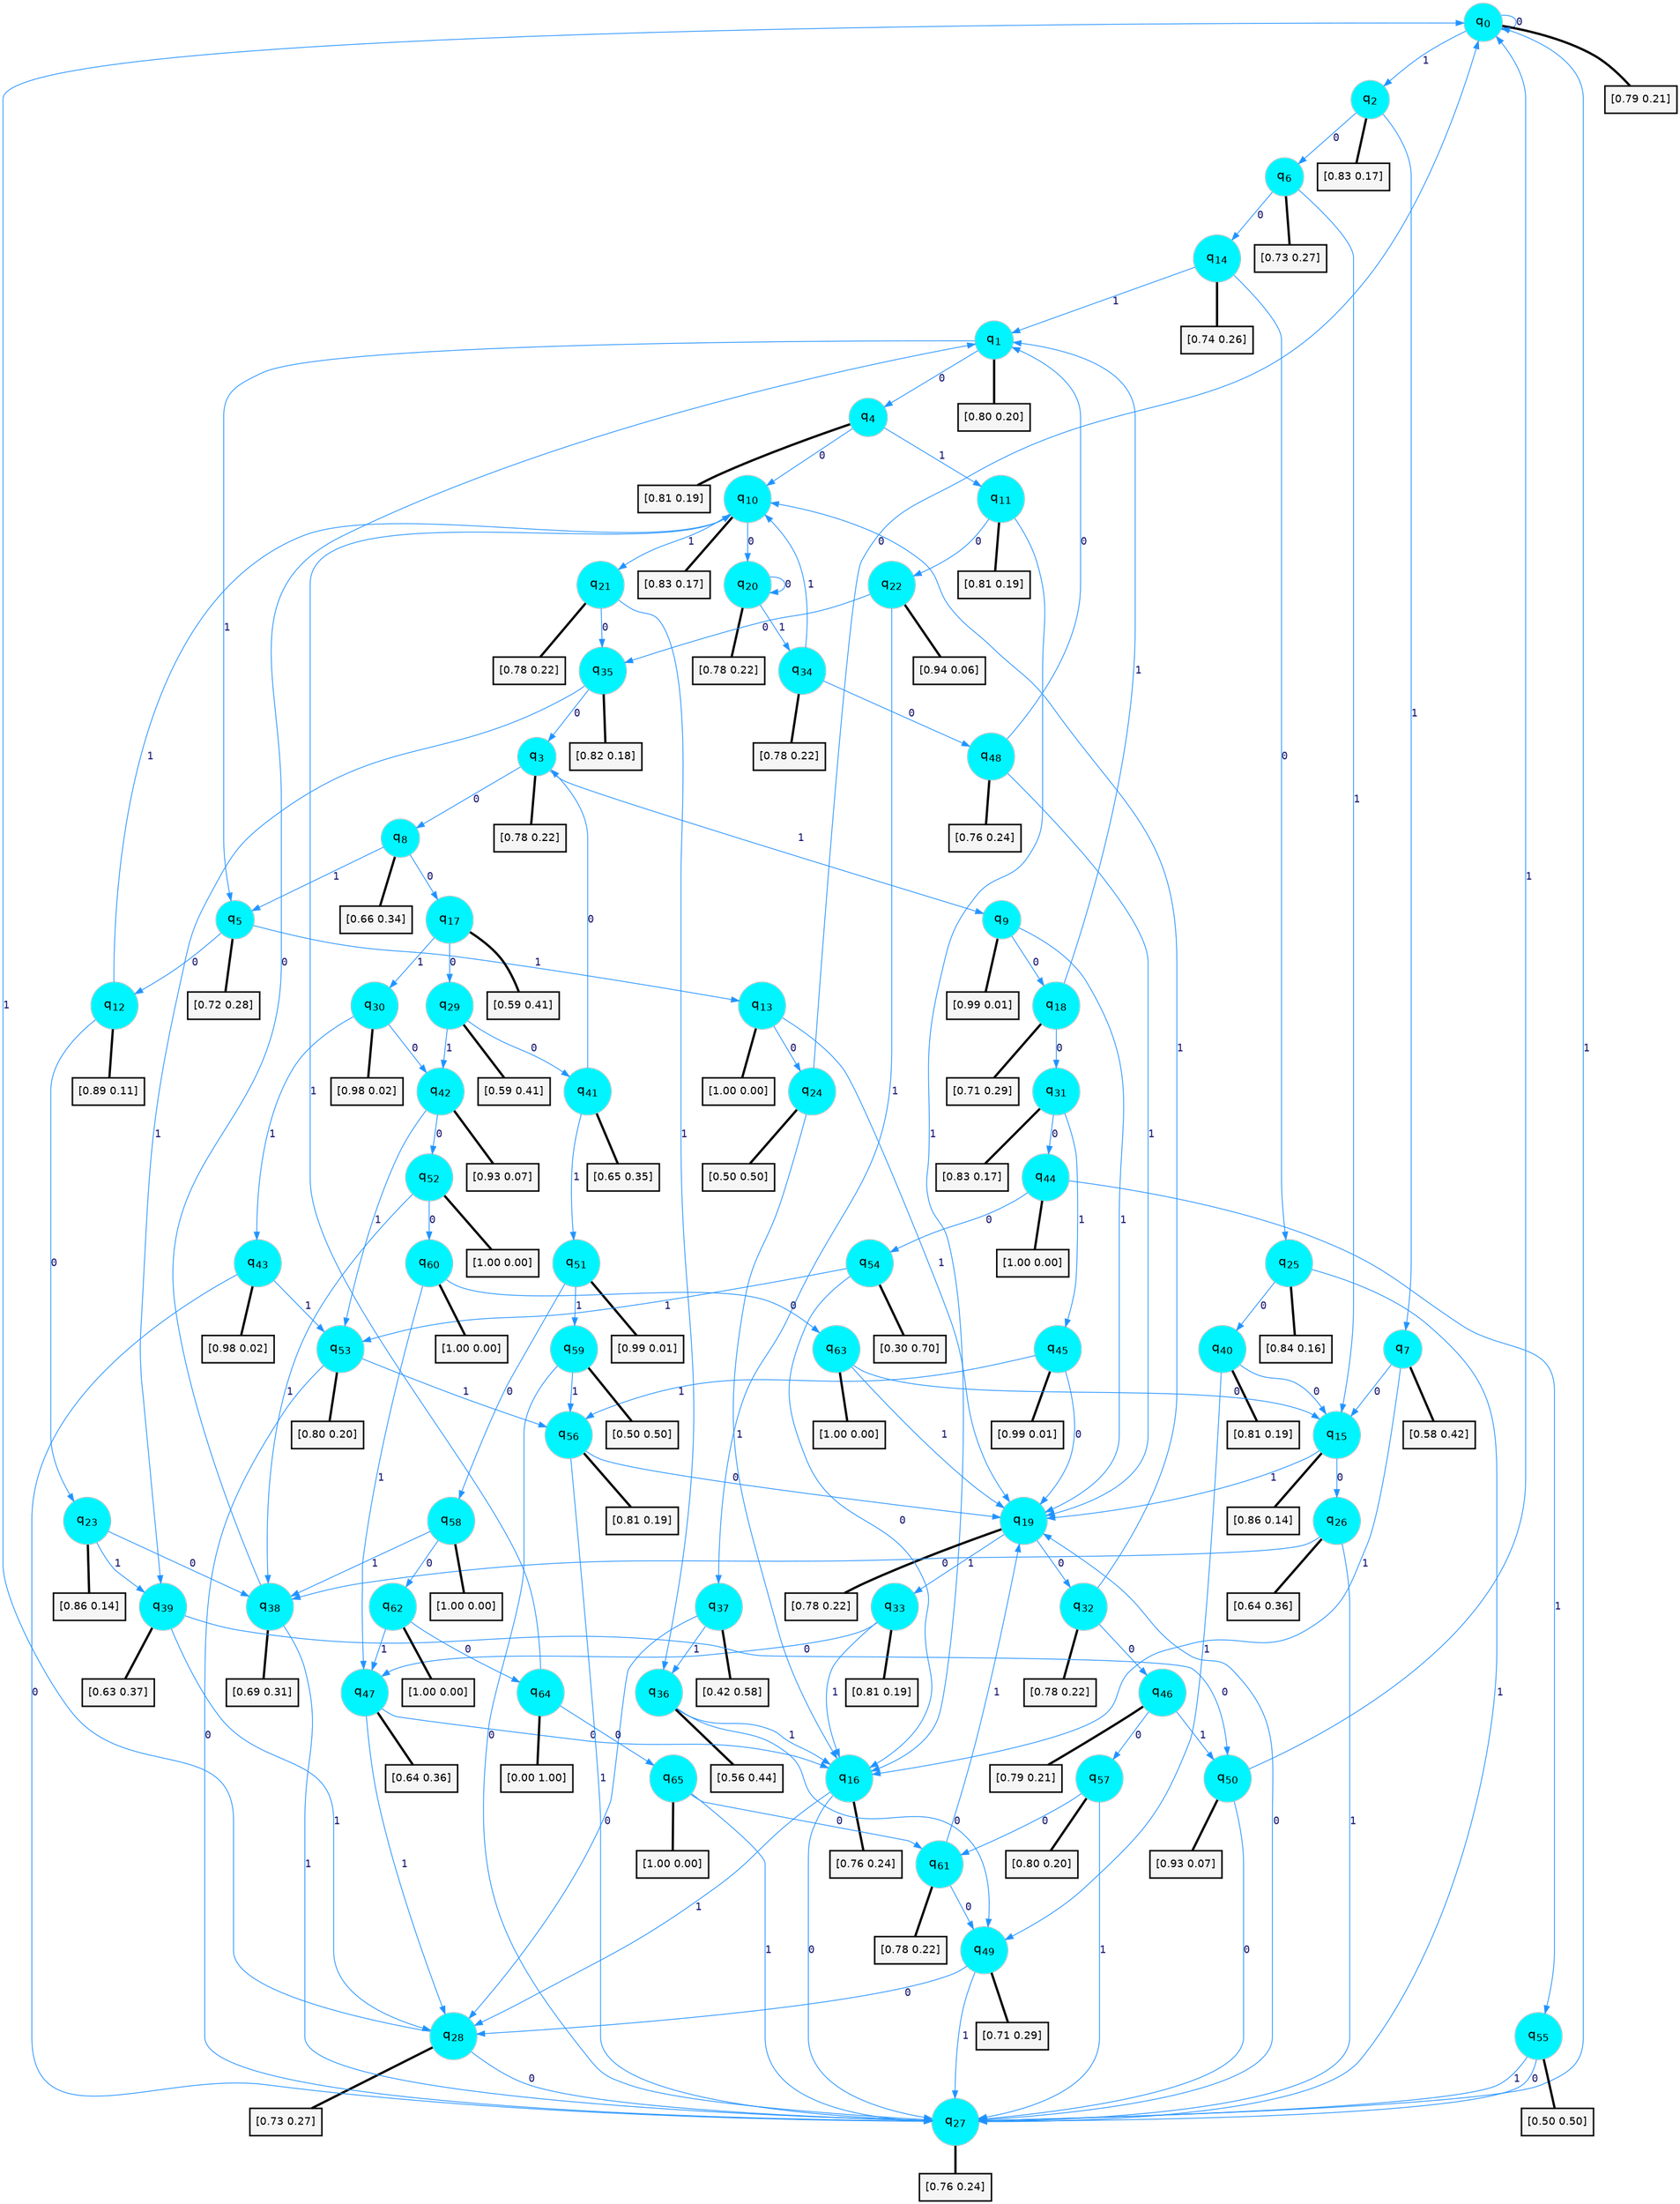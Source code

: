 digraph G {
graph [
bgcolor=transparent, dpi=300, rankdir=TD, size="40,25"];
node [
color=gray, fillcolor=turquoise1, fontcolor=black, fontname=Helvetica, fontsize=16, fontweight=bold, shape=circle, style=filled];
edge [
arrowsize=1, color=dodgerblue1, fontcolor=midnightblue, fontname=courier, fontweight=bold, penwidth=1, style=solid, weight=20];
0[label=<q<SUB>0</SUB>>];
1[label=<q<SUB>1</SUB>>];
2[label=<q<SUB>2</SUB>>];
3[label=<q<SUB>3</SUB>>];
4[label=<q<SUB>4</SUB>>];
5[label=<q<SUB>5</SUB>>];
6[label=<q<SUB>6</SUB>>];
7[label=<q<SUB>7</SUB>>];
8[label=<q<SUB>8</SUB>>];
9[label=<q<SUB>9</SUB>>];
10[label=<q<SUB>10</SUB>>];
11[label=<q<SUB>11</SUB>>];
12[label=<q<SUB>12</SUB>>];
13[label=<q<SUB>13</SUB>>];
14[label=<q<SUB>14</SUB>>];
15[label=<q<SUB>15</SUB>>];
16[label=<q<SUB>16</SUB>>];
17[label=<q<SUB>17</SUB>>];
18[label=<q<SUB>18</SUB>>];
19[label=<q<SUB>19</SUB>>];
20[label=<q<SUB>20</SUB>>];
21[label=<q<SUB>21</SUB>>];
22[label=<q<SUB>22</SUB>>];
23[label=<q<SUB>23</SUB>>];
24[label=<q<SUB>24</SUB>>];
25[label=<q<SUB>25</SUB>>];
26[label=<q<SUB>26</SUB>>];
27[label=<q<SUB>27</SUB>>];
28[label=<q<SUB>28</SUB>>];
29[label=<q<SUB>29</SUB>>];
30[label=<q<SUB>30</SUB>>];
31[label=<q<SUB>31</SUB>>];
32[label=<q<SUB>32</SUB>>];
33[label=<q<SUB>33</SUB>>];
34[label=<q<SUB>34</SUB>>];
35[label=<q<SUB>35</SUB>>];
36[label=<q<SUB>36</SUB>>];
37[label=<q<SUB>37</SUB>>];
38[label=<q<SUB>38</SUB>>];
39[label=<q<SUB>39</SUB>>];
40[label=<q<SUB>40</SUB>>];
41[label=<q<SUB>41</SUB>>];
42[label=<q<SUB>42</SUB>>];
43[label=<q<SUB>43</SUB>>];
44[label=<q<SUB>44</SUB>>];
45[label=<q<SUB>45</SUB>>];
46[label=<q<SUB>46</SUB>>];
47[label=<q<SUB>47</SUB>>];
48[label=<q<SUB>48</SUB>>];
49[label=<q<SUB>49</SUB>>];
50[label=<q<SUB>50</SUB>>];
51[label=<q<SUB>51</SUB>>];
52[label=<q<SUB>52</SUB>>];
53[label=<q<SUB>53</SUB>>];
54[label=<q<SUB>54</SUB>>];
55[label=<q<SUB>55</SUB>>];
56[label=<q<SUB>56</SUB>>];
57[label=<q<SUB>57</SUB>>];
58[label=<q<SUB>58</SUB>>];
59[label=<q<SUB>59</SUB>>];
60[label=<q<SUB>60</SUB>>];
61[label=<q<SUB>61</SUB>>];
62[label=<q<SUB>62</SUB>>];
63[label=<q<SUB>63</SUB>>];
64[label=<q<SUB>64</SUB>>];
65[label=<q<SUB>65</SUB>>];
66[label="[0.79 0.21]", shape=box,fontcolor=black, fontname=Helvetica, fontsize=14, penwidth=2, fillcolor=whitesmoke,color=black];
67[label="[0.80 0.20]", shape=box,fontcolor=black, fontname=Helvetica, fontsize=14, penwidth=2, fillcolor=whitesmoke,color=black];
68[label="[0.83 0.17]", shape=box,fontcolor=black, fontname=Helvetica, fontsize=14, penwidth=2, fillcolor=whitesmoke,color=black];
69[label="[0.78 0.22]", shape=box,fontcolor=black, fontname=Helvetica, fontsize=14, penwidth=2, fillcolor=whitesmoke,color=black];
70[label="[0.81 0.19]", shape=box,fontcolor=black, fontname=Helvetica, fontsize=14, penwidth=2, fillcolor=whitesmoke,color=black];
71[label="[0.72 0.28]", shape=box,fontcolor=black, fontname=Helvetica, fontsize=14, penwidth=2, fillcolor=whitesmoke,color=black];
72[label="[0.73 0.27]", shape=box,fontcolor=black, fontname=Helvetica, fontsize=14, penwidth=2, fillcolor=whitesmoke,color=black];
73[label="[0.58 0.42]", shape=box,fontcolor=black, fontname=Helvetica, fontsize=14, penwidth=2, fillcolor=whitesmoke,color=black];
74[label="[0.66 0.34]", shape=box,fontcolor=black, fontname=Helvetica, fontsize=14, penwidth=2, fillcolor=whitesmoke,color=black];
75[label="[0.99 0.01]", shape=box,fontcolor=black, fontname=Helvetica, fontsize=14, penwidth=2, fillcolor=whitesmoke,color=black];
76[label="[0.83 0.17]", shape=box,fontcolor=black, fontname=Helvetica, fontsize=14, penwidth=2, fillcolor=whitesmoke,color=black];
77[label="[0.81 0.19]", shape=box,fontcolor=black, fontname=Helvetica, fontsize=14, penwidth=2, fillcolor=whitesmoke,color=black];
78[label="[0.89 0.11]", shape=box,fontcolor=black, fontname=Helvetica, fontsize=14, penwidth=2, fillcolor=whitesmoke,color=black];
79[label="[1.00 0.00]", shape=box,fontcolor=black, fontname=Helvetica, fontsize=14, penwidth=2, fillcolor=whitesmoke,color=black];
80[label="[0.74 0.26]", shape=box,fontcolor=black, fontname=Helvetica, fontsize=14, penwidth=2, fillcolor=whitesmoke,color=black];
81[label="[0.86 0.14]", shape=box,fontcolor=black, fontname=Helvetica, fontsize=14, penwidth=2, fillcolor=whitesmoke,color=black];
82[label="[0.76 0.24]", shape=box,fontcolor=black, fontname=Helvetica, fontsize=14, penwidth=2, fillcolor=whitesmoke,color=black];
83[label="[0.59 0.41]", shape=box,fontcolor=black, fontname=Helvetica, fontsize=14, penwidth=2, fillcolor=whitesmoke,color=black];
84[label="[0.71 0.29]", shape=box,fontcolor=black, fontname=Helvetica, fontsize=14, penwidth=2, fillcolor=whitesmoke,color=black];
85[label="[0.78 0.22]", shape=box,fontcolor=black, fontname=Helvetica, fontsize=14, penwidth=2, fillcolor=whitesmoke,color=black];
86[label="[0.78 0.22]", shape=box,fontcolor=black, fontname=Helvetica, fontsize=14, penwidth=2, fillcolor=whitesmoke,color=black];
87[label="[0.78 0.22]", shape=box,fontcolor=black, fontname=Helvetica, fontsize=14, penwidth=2, fillcolor=whitesmoke,color=black];
88[label="[0.94 0.06]", shape=box,fontcolor=black, fontname=Helvetica, fontsize=14, penwidth=2, fillcolor=whitesmoke,color=black];
89[label="[0.86 0.14]", shape=box,fontcolor=black, fontname=Helvetica, fontsize=14, penwidth=2, fillcolor=whitesmoke,color=black];
90[label="[0.50 0.50]", shape=box,fontcolor=black, fontname=Helvetica, fontsize=14, penwidth=2, fillcolor=whitesmoke,color=black];
91[label="[0.84 0.16]", shape=box,fontcolor=black, fontname=Helvetica, fontsize=14, penwidth=2, fillcolor=whitesmoke,color=black];
92[label="[0.64 0.36]", shape=box,fontcolor=black, fontname=Helvetica, fontsize=14, penwidth=2, fillcolor=whitesmoke,color=black];
93[label="[0.76 0.24]", shape=box,fontcolor=black, fontname=Helvetica, fontsize=14, penwidth=2, fillcolor=whitesmoke,color=black];
94[label="[0.73 0.27]", shape=box,fontcolor=black, fontname=Helvetica, fontsize=14, penwidth=2, fillcolor=whitesmoke,color=black];
95[label="[0.59 0.41]", shape=box,fontcolor=black, fontname=Helvetica, fontsize=14, penwidth=2, fillcolor=whitesmoke,color=black];
96[label="[0.98 0.02]", shape=box,fontcolor=black, fontname=Helvetica, fontsize=14, penwidth=2, fillcolor=whitesmoke,color=black];
97[label="[0.83 0.17]", shape=box,fontcolor=black, fontname=Helvetica, fontsize=14, penwidth=2, fillcolor=whitesmoke,color=black];
98[label="[0.78 0.22]", shape=box,fontcolor=black, fontname=Helvetica, fontsize=14, penwidth=2, fillcolor=whitesmoke,color=black];
99[label="[0.81 0.19]", shape=box,fontcolor=black, fontname=Helvetica, fontsize=14, penwidth=2, fillcolor=whitesmoke,color=black];
100[label="[0.78 0.22]", shape=box,fontcolor=black, fontname=Helvetica, fontsize=14, penwidth=2, fillcolor=whitesmoke,color=black];
101[label="[0.82 0.18]", shape=box,fontcolor=black, fontname=Helvetica, fontsize=14, penwidth=2, fillcolor=whitesmoke,color=black];
102[label="[0.56 0.44]", shape=box,fontcolor=black, fontname=Helvetica, fontsize=14, penwidth=2, fillcolor=whitesmoke,color=black];
103[label="[0.42 0.58]", shape=box,fontcolor=black, fontname=Helvetica, fontsize=14, penwidth=2, fillcolor=whitesmoke,color=black];
104[label="[0.69 0.31]", shape=box,fontcolor=black, fontname=Helvetica, fontsize=14, penwidth=2, fillcolor=whitesmoke,color=black];
105[label="[0.63 0.37]", shape=box,fontcolor=black, fontname=Helvetica, fontsize=14, penwidth=2, fillcolor=whitesmoke,color=black];
106[label="[0.81 0.19]", shape=box,fontcolor=black, fontname=Helvetica, fontsize=14, penwidth=2, fillcolor=whitesmoke,color=black];
107[label="[0.65 0.35]", shape=box,fontcolor=black, fontname=Helvetica, fontsize=14, penwidth=2, fillcolor=whitesmoke,color=black];
108[label="[0.93 0.07]", shape=box,fontcolor=black, fontname=Helvetica, fontsize=14, penwidth=2, fillcolor=whitesmoke,color=black];
109[label="[0.98 0.02]", shape=box,fontcolor=black, fontname=Helvetica, fontsize=14, penwidth=2, fillcolor=whitesmoke,color=black];
110[label="[1.00 0.00]", shape=box,fontcolor=black, fontname=Helvetica, fontsize=14, penwidth=2, fillcolor=whitesmoke,color=black];
111[label="[0.99 0.01]", shape=box,fontcolor=black, fontname=Helvetica, fontsize=14, penwidth=2, fillcolor=whitesmoke,color=black];
112[label="[0.79 0.21]", shape=box,fontcolor=black, fontname=Helvetica, fontsize=14, penwidth=2, fillcolor=whitesmoke,color=black];
113[label="[0.64 0.36]", shape=box,fontcolor=black, fontname=Helvetica, fontsize=14, penwidth=2, fillcolor=whitesmoke,color=black];
114[label="[0.76 0.24]", shape=box,fontcolor=black, fontname=Helvetica, fontsize=14, penwidth=2, fillcolor=whitesmoke,color=black];
115[label="[0.71 0.29]", shape=box,fontcolor=black, fontname=Helvetica, fontsize=14, penwidth=2, fillcolor=whitesmoke,color=black];
116[label="[0.93 0.07]", shape=box,fontcolor=black, fontname=Helvetica, fontsize=14, penwidth=2, fillcolor=whitesmoke,color=black];
117[label="[0.99 0.01]", shape=box,fontcolor=black, fontname=Helvetica, fontsize=14, penwidth=2, fillcolor=whitesmoke,color=black];
118[label="[1.00 0.00]", shape=box,fontcolor=black, fontname=Helvetica, fontsize=14, penwidth=2, fillcolor=whitesmoke,color=black];
119[label="[0.80 0.20]", shape=box,fontcolor=black, fontname=Helvetica, fontsize=14, penwidth=2, fillcolor=whitesmoke,color=black];
120[label="[0.30 0.70]", shape=box,fontcolor=black, fontname=Helvetica, fontsize=14, penwidth=2, fillcolor=whitesmoke,color=black];
121[label="[0.50 0.50]", shape=box,fontcolor=black, fontname=Helvetica, fontsize=14, penwidth=2, fillcolor=whitesmoke,color=black];
122[label="[0.81 0.19]", shape=box,fontcolor=black, fontname=Helvetica, fontsize=14, penwidth=2, fillcolor=whitesmoke,color=black];
123[label="[0.80 0.20]", shape=box,fontcolor=black, fontname=Helvetica, fontsize=14, penwidth=2, fillcolor=whitesmoke,color=black];
124[label="[1.00 0.00]", shape=box,fontcolor=black, fontname=Helvetica, fontsize=14, penwidth=2, fillcolor=whitesmoke,color=black];
125[label="[0.50 0.50]", shape=box,fontcolor=black, fontname=Helvetica, fontsize=14, penwidth=2, fillcolor=whitesmoke,color=black];
126[label="[1.00 0.00]", shape=box,fontcolor=black, fontname=Helvetica, fontsize=14, penwidth=2, fillcolor=whitesmoke,color=black];
127[label="[0.78 0.22]", shape=box,fontcolor=black, fontname=Helvetica, fontsize=14, penwidth=2, fillcolor=whitesmoke,color=black];
128[label="[1.00 0.00]", shape=box,fontcolor=black, fontname=Helvetica, fontsize=14, penwidth=2, fillcolor=whitesmoke,color=black];
129[label="[1.00 0.00]", shape=box,fontcolor=black, fontname=Helvetica, fontsize=14, penwidth=2, fillcolor=whitesmoke,color=black];
130[label="[0.00 1.00]", shape=box,fontcolor=black, fontname=Helvetica, fontsize=14, penwidth=2, fillcolor=whitesmoke,color=black];
131[label="[1.00 0.00]", shape=box,fontcolor=black, fontname=Helvetica, fontsize=14, penwidth=2, fillcolor=whitesmoke,color=black];
0->0 [label=0];
0->2 [label=1];
0->66 [arrowhead=none, penwidth=3,color=black];
1->4 [label=0];
1->5 [label=1];
1->67 [arrowhead=none, penwidth=3,color=black];
2->6 [label=0];
2->7 [label=1];
2->68 [arrowhead=none, penwidth=3,color=black];
3->8 [label=0];
3->9 [label=1];
3->69 [arrowhead=none, penwidth=3,color=black];
4->10 [label=0];
4->11 [label=1];
4->70 [arrowhead=none, penwidth=3,color=black];
5->12 [label=0];
5->13 [label=1];
5->71 [arrowhead=none, penwidth=3,color=black];
6->14 [label=0];
6->15 [label=1];
6->72 [arrowhead=none, penwidth=3,color=black];
7->15 [label=0];
7->16 [label=1];
7->73 [arrowhead=none, penwidth=3,color=black];
8->17 [label=0];
8->5 [label=1];
8->74 [arrowhead=none, penwidth=3,color=black];
9->18 [label=0];
9->19 [label=1];
9->75 [arrowhead=none, penwidth=3,color=black];
10->20 [label=0];
10->21 [label=1];
10->76 [arrowhead=none, penwidth=3,color=black];
11->22 [label=0];
11->16 [label=1];
11->77 [arrowhead=none, penwidth=3,color=black];
12->23 [label=0];
12->10 [label=1];
12->78 [arrowhead=none, penwidth=3,color=black];
13->24 [label=0];
13->19 [label=1];
13->79 [arrowhead=none, penwidth=3,color=black];
14->25 [label=0];
14->1 [label=1];
14->80 [arrowhead=none, penwidth=3,color=black];
15->26 [label=0];
15->19 [label=1];
15->81 [arrowhead=none, penwidth=3,color=black];
16->27 [label=0];
16->28 [label=1];
16->82 [arrowhead=none, penwidth=3,color=black];
17->29 [label=0];
17->30 [label=1];
17->83 [arrowhead=none, penwidth=3,color=black];
18->31 [label=0];
18->1 [label=1];
18->84 [arrowhead=none, penwidth=3,color=black];
19->32 [label=0];
19->33 [label=1];
19->85 [arrowhead=none, penwidth=3,color=black];
20->20 [label=0];
20->34 [label=1];
20->86 [arrowhead=none, penwidth=3,color=black];
21->35 [label=0];
21->36 [label=1];
21->87 [arrowhead=none, penwidth=3,color=black];
22->35 [label=0];
22->37 [label=1];
22->88 [arrowhead=none, penwidth=3,color=black];
23->38 [label=0];
23->39 [label=1];
23->89 [arrowhead=none, penwidth=3,color=black];
24->0 [label=0];
24->16 [label=1];
24->90 [arrowhead=none, penwidth=3,color=black];
25->40 [label=0];
25->27 [label=1];
25->91 [arrowhead=none, penwidth=3,color=black];
26->38 [label=0];
26->27 [label=1];
26->92 [arrowhead=none, penwidth=3,color=black];
27->19 [label=0];
27->0 [label=1];
27->93 [arrowhead=none, penwidth=3,color=black];
28->27 [label=0];
28->0 [label=1];
28->94 [arrowhead=none, penwidth=3,color=black];
29->41 [label=0];
29->42 [label=1];
29->95 [arrowhead=none, penwidth=3,color=black];
30->42 [label=0];
30->43 [label=1];
30->96 [arrowhead=none, penwidth=3,color=black];
31->44 [label=0];
31->45 [label=1];
31->97 [arrowhead=none, penwidth=3,color=black];
32->46 [label=0];
32->10 [label=1];
32->98 [arrowhead=none, penwidth=3,color=black];
33->47 [label=0];
33->16 [label=1];
33->99 [arrowhead=none, penwidth=3,color=black];
34->48 [label=0];
34->10 [label=1];
34->100 [arrowhead=none, penwidth=3,color=black];
35->3 [label=0];
35->39 [label=1];
35->101 [arrowhead=none, penwidth=3,color=black];
36->49 [label=0];
36->16 [label=1];
36->102 [arrowhead=none, penwidth=3,color=black];
37->28 [label=0];
37->36 [label=1];
37->103 [arrowhead=none, penwidth=3,color=black];
38->1 [label=0];
38->27 [label=1];
38->104 [arrowhead=none, penwidth=3,color=black];
39->50 [label=0];
39->28 [label=1];
39->105 [arrowhead=none, penwidth=3,color=black];
40->15 [label=0];
40->49 [label=1];
40->106 [arrowhead=none, penwidth=3,color=black];
41->3 [label=0];
41->51 [label=1];
41->107 [arrowhead=none, penwidth=3,color=black];
42->52 [label=0];
42->53 [label=1];
42->108 [arrowhead=none, penwidth=3,color=black];
43->27 [label=0];
43->53 [label=1];
43->109 [arrowhead=none, penwidth=3,color=black];
44->54 [label=0];
44->55 [label=1];
44->110 [arrowhead=none, penwidth=3,color=black];
45->19 [label=0];
45->56 [label=1];
45->111 [arrowhead=none, penwidth=3,color=black];
46->57 [label=0];
46->50 [label=1];
46->112 [arrowhead=none, penwidth=3,color=black];
47->16 [label=0];
47->28 [label=1];
47->113 [arrowhead=none, penwidth=3,color=black];
48->1 [label=0];
48->19 [label=1];
48->114 [arrowhead=none, penwidth=3,color=black];
49->28 [label=0];
49->27 [label=1];
49->115 [arrowhead=none, penwidth=3,color=black];
50->27 [label=0];
50->0 [label=1];
50->116 [arrowhead=none, penwidth=3,color=black];
51->58 [label=0];
51->59 [label=1];
51->117 [arrowhead=none, penwidth=3,color=black];
52->60 [label=0];
52->38 [label=1];
52->118 [arrowhead=none, penwidth=3,color=black];
53->27 [label=0];
53->56 [label=1];
53->119 [arrowhead=none, penwidth=3,color=black];
54->16 [label=0];
54->53 [label=1];
54->120 [arrowhead=none, penwidth=3,color=black];
55->27 [label=0];
55->27 [label=1];
55->121 [arrowhead=none, penwidth=3,color=black];
56->19 [label=0];
56->27 [label=1];
56->122 [arrowhead=none, penwidth=3,color=black];
57->61 [label=0];
57->27 [label=1];
57->123 [arrowhead=none, penwidth=3,color=black];
58->62 [label=0];
58->38 [label=1];
58->124 [arrowhead=none, penwidth=3,color=black];
59->27 [label=0];
59->56 [label=1];
59->125 [arrowhead=none, penwidth=3,color=black];
60->63 [label=0];
60->47 [label=1];
60->126 [arrowhead=none, penwidth=3,color=black];
61->49 [label=0];
61->19 [label=1];
61->127 [arrowhead=none, penwidth=3,color=black];
62->64 [label=0];
62->47 [label=1];
62->128 [arrowhead=none, penwidth=3,color=black];
63->15 [label=0];
63->19 [label=1];
63->129 [arrowhead=none, penwidth=3,color=black];
64->65 [label=0];
64->10 [label=1];
64->130 [arrowhead=none, penwidth=3,color=black];
65->61 [label=0];
65->27 [label=1];
65->131 [arrowhead=none, penwidth=3,color=black];
}
